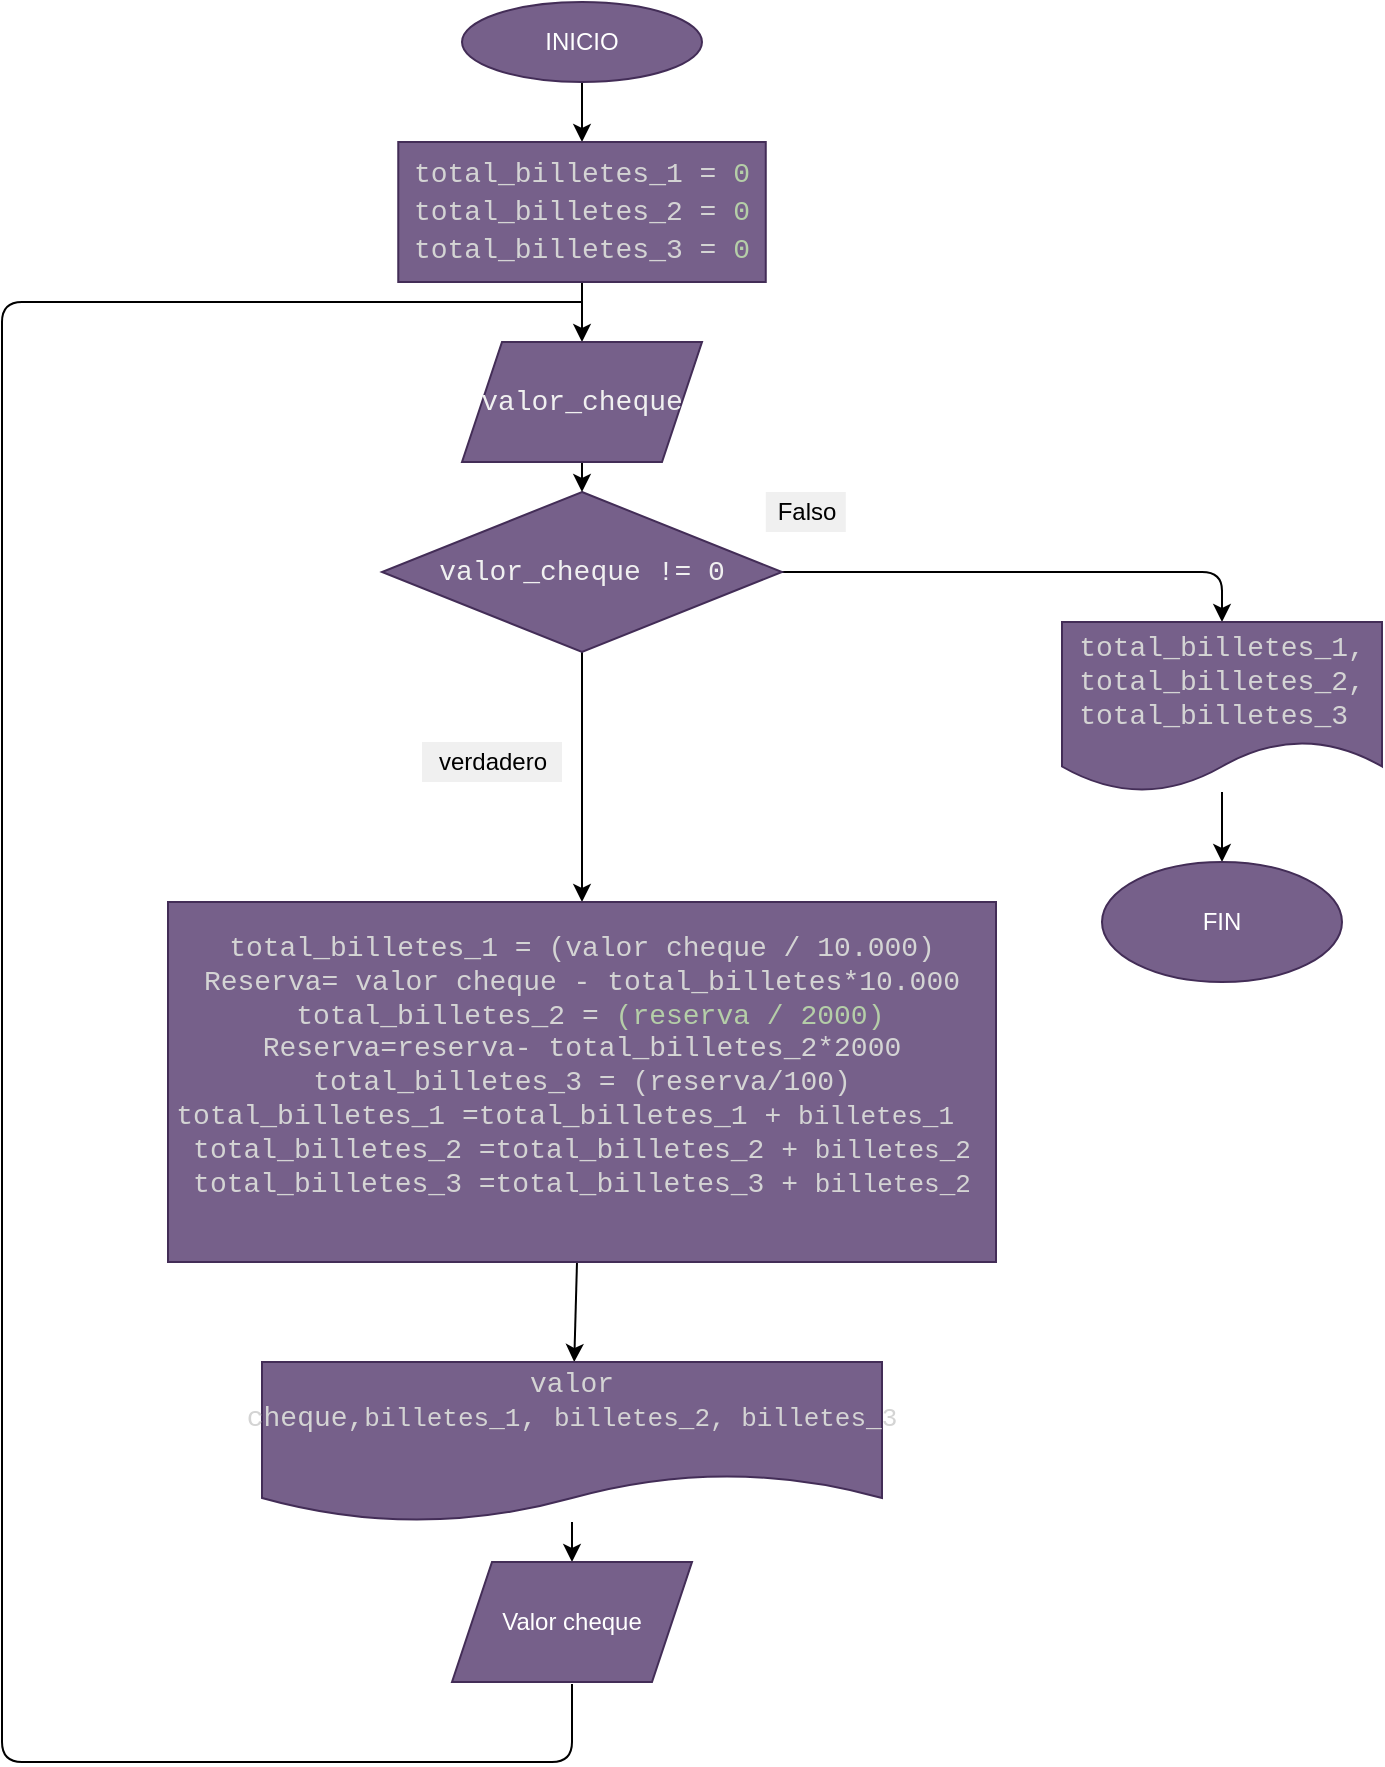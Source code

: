 <mxfile>
    <diagram id="HHixbJ9BnRWBIwAwlVUI" name="Página-1">
        <mxGraphModel dx="500" dy="362" grid="1" gridSize="10" guides="1" tooltips="1" connect="1" arrows="1" fold="1" page="1" pageScale="1" pageWidth="827" pageHeight="1169" math="0" shadow="0">
            <root>
                <mxCell id="0"/>
                <mxCell id="1" parent="0"/>
                <mxCell id="3" value="" style="edgeStyle=none;html=1;" edge="1" parent="1" target="6">
                    <mxGeometry relative="1" as="geometry">
                        <mxPoint x="320" y="210" as="sourcePoint"/>
                    </mxGeometry>
                </mxCell>
                <mxCell id="4" value="INICIO" style="ellipse;whiteSpace=wrap;html=1;fillColor=#76608a;fontColor=#ffffff;strokeColor=#432D57;" vertex="1" parent="1">
                    <mxGeometry x="260" y="180" width="120" height="40" as="geometry"/>
                </mxCell>
                <mxCell id="20" value="" style="edgeStyle=none;html=1;" edge="1" parent="1" source="6" target="19">
                    <mxGeometry relative="1" as="geometry"/>
                </mxCell>
                <mxCell id="6" value="&lt;div style=&quot;color: rgb(212 , 212 , 212) ; font-family: &amp;#34;consolas&amp;#34; , &amp;#34;courier new&amp;#34; , monospace ; font-size: 14px ; line-height: 19px&quot;&gt;&lt;div style=&quot;line-height: 19px&quot;&gt;&lt;div style=&quot;font-family: &amp;#34;consolas&amp;#34; , &amp;#34;courier new&amp;#34; , monospace ; line-height: 19px&quot;&gt;&lt;div&gt;total_billetes_1 = &lt;span style=&quot;color: rgb(181 , 206 , 168)&quot;&gt;0&lt;/span&gt;&lt;/div&gt;&lt;div&gt;total_billetes_2 = &lt;span style=&quot;color: #b5cea8&quot;&gt;0&lt;/span&gt;&lt;/div&gt;&lt;div&gt;total_billetes_3 = &lt;span style=&quot;color: rgb(181 , 206 , 168)&quot;&gt;0&lt;/span&gt;&lt;/div&gt;&lt;/div&gt;&lt;/div&gt;&lt;/div&gt;" style="whiteSpace=wrap;html=1;fillColor=#76608a;strokeColor=#432D57;fontColor=#ffffff;" vertex="1" parent="1">
                    <mxGeometry x="228.13" y="250" width="183.75" height="70" as="geometry"/>
                </mxCell>
                <mxCell id="23" value="" style="edgeStyle=none;html=1;fontColor=#F0F0F0;" edge="1" parent="1" source="9" target="22">
                    <mxGeometry relative="1" as="geometry">
                        <Array as="points">
                            <mxPoint x="640" y="465"/>
                        </Array>
                    </mxGeometry>
                </mxCell>
                <mxCell id="24" value="" style="edgeStyle=none;html=1;fontColor=#F0F0F0;" edge="1" parent="1" source="9" target="16">
                    <mxGeometry relative="1" as="geometry"/>
                </mxCell>
                <mxCell id="9" value="&lt;span style=&quot;color: rgb(240 , 240 , 240) ; font-family: &amp;#34;consolas&amp;#34; , &amp;#34;courier new&amp;#34; , monospace ; font-size: 14px&quot;&gt;valor_cheque != 0&lt;/span&gt;" style="rhombus;whiteSpace=wrap;html=1;fillColor=#76608a;strokeColor=#432D57;fontColor=#ffffff;" vertex="1" parent="1">
                    <mxGeometry x="220" y="425" width="200" height="80" as="geometry"/>
                </mxCell>
                <mxCell id="11" value="&lt;span style=&quot;background-color: rgb(240 , 240 , 240)&quot;&gt;&lt;font color=&quot;#000000&quot;&gt;verdadero&lt;/font&gt;&lt;/span&gt;" style="text;html=1;align=center;verticalAlign=middle;resizable=0;points=[];autosize=1;strokeColor=none;fillColor=#F0F0F0;" vertex="1" parent="1">
                    <mxGeometry x="240" y="550" width="70" height="20" as="geometry"/>
                </mxCell>
                <mxCell id="13" value="&lt;font color=&quot;#000000&quot;&gt;Falso&lt;/font&gt;" style="text;html=1;align=center;verticalAlign=middle;resizable=0;points=[];autosize=1;strokeColor=none;fillColor=#F0F0F0;" vertex="1" parent="1">
                    <mxGeometry x="411.88" y="425" width="40" height="20" as="geometry"/>
                </mxCell>
                <mxCell id="26" value="" style="edgeStyle=none;html=1;fontSize=13;fontColor=#F0F0F0;" edge="1" parent="1" source="16" target="25">
                    <mxGeometry relative="1" as="geometry"/>
                </mxCell>
                <mxCell id="16" value="&lt;div style=&quot;color: rgb(212 , 212 , 212) ; font-family: &amp;#34;consolas&amp;#34; , &amp;#34;courier new&amp;#34; , monospace ; font-size: 14px&quot;&gt;total_billetes_1 = (valor cheque / 10.000)&lt;/div&gt;&lt;div style=&quot;color: rgb(212 , 212 , 212) ; font-family: &amp;#34;consolas&amp;#34; , &amp;#34;courier new&amp;#34; , monospace ; font-size: 14px&quot;&gt;Reserva= valor cheque - total_billetes*10.000&lt;/div&gt;&lt;div style=&quot;font-family: &amp;#34;consolas&amp;#34; , &amp;#34;courier new&amp;#34; , monospace ; font-size: 14px&quot;&gt;&lt;span style=&quot;color: rgb(212 , 212 , 212)&quot;&gt;&amp;nbsp;total_billetes_2 =&lt;/span&gt;&lt;font color=&quot;#d4d4d4&quot;&gt;&amp;nbsp;&lt;/font&gt;&lt;font color=&quot;#b5cea8&quot;&gt;(reserva / 2000)&lt;/font&gt;&lt;/div&gt;&lt;div style=&quot;font-family: &amp;#34;consolas&amp;#34; , &amp;#34;courier new&amp;#34; , monospace ; font-size: 14px&quot;&gt;&lt;span style=&quot;color: rgb(212 , 212 , 212)&quot;&gt;Reserva=reserva&lt;/span&gt;&lt;span style=&quot;color: rgb(212 , 212 , 212)&quot;&gt;- total_billetes_2*2000&lt;/span&gt;&lt;/div&gt;&lt;div style=&quot;font-family: &amp;#34;consolas&amp;#34; , &amp;#34;courier new&amp;#34; , monospace ; font-size: 14px&quot;&gt;&lt;span style=&quot;color: rgb(212 , 212 , 212)&quot;&gt;total_billetes_3 = (reserva/100)&lt;/span&gt;&lt;/div&gt;&lt;div style=&quot;font-family: &amp;#34;consolas&amp;#34; , &amp;#34;courier new&amp;#34; , monospace&quot;&gt;&lt;div&gt;&lt;span style=&quot;font-size: 14px ; color: rgb(212 , 212 , 212)&quot;&gt;total_billetes_1 =&lt;/span&gt;&lt;span style=&quot;font-size: 14px ; color: rgb(212 , 212 , 212)&quot;&gt;total_billetes_1 +&amp;nbsp;&lt;/span&gt;&lt;span style=&quot;color: rgb(212 , 212 , 212) ; font-family: &amp;#34;consolas&amp;#34; , &amp;#34;courier new&amp;#34; , monospace&quot;&gt;&lt;font style=&quot;font-size: 13px&quot;&gt;billetes_1&lt;/font&gt;&lt;/span&gt;&lt;span style=&quot;font-size: 14px ; color: rgb(212 , 212 , 212)&quot;&gt;&amp;nbsp;&lt;/span&gt;&lt;span style=&quot;font-size: 14px ; color: rgb(212 , 212 , 212)&quot;&gt;&amp;nbsp;&lt;/span&gt;&lt;/div&gt;&lt;/div&gt;&lt;div style=&quot;font-family: &amp;#34;consolas&amp;#34; , &amp;#34;courier new&amp;#34; , monospace ; font-size: 14px&quot;&gt;&lt;div style=&quot;color: rgb(212 , 212 , 212)&quot;&gt;total_billetes_2 =&lt;span&gt;total_billetes_2 +&amp;nbsp;&lt;/span&gt;&lt;span style=&quot;font-size: 13px&quot;&gt;billetes_2&lt;/span&gt;&lt;/div&gt;&lt;div style=&quot;color: rgb(212 , 212 , 212)&quot;&gt;total_billetes_3 =&lt;span&gt;total_billetes_3&lt;/span&gt;&lt;span&gt;&amp;nbsp;+&lt;/span&gt;&lt;span&gt;&amp;nbsp;&lt;/span&gt;&lt;span style=&quot;font-size: 13px&quot;&gt;billetes_2&lt;/span&gt;&lt;/div&gt;&lt;/div&gt;&lt;div style=&quot;font-family: &amp;#34;consolas&amp;#34; , &amp;#34;courier new&amp;#34; , monospace ; font-size: 14px&quot;&gt;&lt;span style=&quot;color: rgb(212 , 212 , 212)&quot;&gt;&lt;br&gt;&lt;/span&gt;&lt;/div&gt;" style="whiteSpace=wrap;html=1;fillColor=#76608a;strokeColor=#432D57;fontColor=#ffffff;" vertex="1" parent="1">
                    <mxGeometry x="113" y="630" width="414" height="180" as="geometry"/>
                </mxCell>
                <mxCell id="21" value="" style="edgeStyle=none;html=1;fontColor=#F0F0F0;entryX=0.5;entryY=0;entryDx=0;entryDy=0;" edge="1" parent="1" source="19" target="9">
                    <mxGeometry relative="1" as="geometry"/>
                </mxCell>
                <mxCell id="19" value="&lt;div style=&quot;font-family: &amp;#34;consolas&amp;#34; , &amp;#34;courier new&amp;#34; , monospace ; font-size: 14px ; line-height: 19px&quot;&gt;&lt;font color=&quot;#f0f0f0&quot;&gt;valor_cheque&lt;/font&gt;&lt;/div&gt;" style="shape=parallelogram;perimeter=parallelogramPerimeter;whiteSpace=wrap;html=1;fixedSize=1;labelBackgroundColor=none;fillColor=#76608a;fontColor=#ffffff;strokeColor=#432D57;" vertex="1" parent="1">
                    <mxGeometry x="260" y="350" width="120" height="60" as="geometry"/>
                </mxCell>
                <mxCell id="31" value="" style="edgeStyle=none;html=1;fontSize=13;fontColor=#F0F0F0;" edge="1" parent="1" source="22" target="30">
                    <mxGeometry relative="1" as="geometry"/>
                </mxCell>
                <mxCell id="22" value="&lt;div style=&quot;color: rgb(212 , 212 , 212) ; font-family: &amp;#34;consolas&amp;#34; , &amp;#34;courier new&amp;#34; , monospace ; font-size: 14px&quot;&gt;total_billetes_1,&lt;/div&gt;&lt;div style=&quot;color: rgb(212 , 212 , 212) ; font-family: &amp;#34;consolas&amp;#34; , &amp;#34;courier new&amp;#34; , monospace ; font-size: 14px&quot;&gt;total_billetes_2,&lt;/div&gt;&lt;div style=&quot;color: rgb(212 , 212 , 212) ; font-family: &amp;#34;consolas&amp;#34; , &amp;#34;courier new&amp;#34; , monospace ; font-size: 14px&quot;&gt;total_billetes_3&amp;nbsp;&lt;/div&gt;" style="shape=document;whiteSpace=wrap;html=1;boundedLbl=1;fillColor=#76608a;strokeColor=#432D57;fontColor=#ffffff;" vertex="1" parent="1">
                    <mxGeometry x="560" y="490" width="160" height="85" as="geometry"/>
                </mxCell>
                <mxCell id="28" value="" style="edgeStyle=none;html=1;fontSize=13;fontColor=#F0F0F0;" edge="1" parent="1" source="25" target="27">
                    <mxGeometry relative="1" as="geometry"/>
                </mxCell>
                <mxCell id="25" value="&lt;span style=&quot;color: rgb(212 , 212 , 212) ; font-family: &amp;#34;consolas&amp;#34; , &amp;#34;courier new&amp;#34; , monospace ; font-size: 14px&quot;&gt;valor cheque,&lt;/span&gt;&lt;span style=&quot;font-family: &amp;#34;consolas&amp;#34; , &amp;#34;courier new&amp;#34; , monospace ; color: rgb(212 , 212 , 212)&quot;&gt;&lt;font style=&quot;font-size: 13px&quot;&gt;billetes_1&lt;/font&gt;&lt;font style=&quot;font-size: 14px&quot;&gt;,&amp;nbsp;&lt;/font&gt;&lt;/span&gt;&lt;span style=&quot;font-family: &amp;#34;consolas&amp;#34; , &amp;#34;courier new&amp;#34; , monospace ; color: rgb(212 , 212 , 212)&quot;&gt;&lt;font style=&quot;font-size: 13px&quot;&gt;billetes_2,&amp;nbsp;&lt;/font&gt;&lt;/span&gt;&lt;span style=&quot;font-family: &amp;#34;consolas&amp;#34; , &amp;#34;courier new&amp;#34; , monospace ; color: rgb(212 , 212 , 212)&quot;&gt;&lt;font style=&quot;font-size: 13px&quot;&gt;billetes_3&lt;/font&gt;&lt;/span&gt;&lt;span style=&quot;color: rgb(212 , 212 , 212) ; font-family: &amp;#34;consolas&amp;#34; , &amp;#34;courier new&amp;#34; , monospace ; font-size: 14px&quot;&gt;&lt;br&gt;&amp;nbsp;&lt;/span&gt;" style="shape=document;whiteSpace=wrap;html=1;boundedLbl=1;fillColor=#76608a;strokeColor=#432D57;fontColor=#ffffff;" vertex="1" parent="1">
                    <mxGeometry x="160" y="860" width="310" height="80" as="geometry"/>
                </mxCell>
                <mxCell id="27" value="Valor cheque" style="shape=parallelogram;perimeter=parallelogramPerimeter;whiteSpace=wrap;html=1;fixedSize=1;fillColor=#76608a;strokeColor=#432D57;fontColor=#ffffff;" vertex="1" parent="1">
                    <mxGeometry x="255" y="960" width="120" height="60" as="geometry"/>
                </mxCell>
                <mxCell id="29" value="" style="endArrow=none;html=1;fontSize=13;fontColor=#F0F0F0;" edge="1" parent="1">
                    <mxGeometry width="50" height="50" relative="1" as="geometry">
                        <mxPoint x="315" y="1021" as="sourcePoint"/>
                        <mxPoint x="320" y="330" as="targetPoint"/>
                        <Array as="points">
                            <mxPoint x="315" y="1060"/>
                            <mxPoint x="30" y="1060"/>
                            <mxPoint x="30" y="330"/>
                        </Array>
                    </mxGeometry>
                </mxCell>
                <mxCell id="30" value="FIN" style="ellipse;whiteSpace=wrap;html=1;fillColor=#76608a;strokeColor=#432D57;fontColor=#ffffff;" vertex="1" parent="1">
                    <mxGeometry x="580" y="610" width="120" height="60" as="geometry"/>
                </mxCell>
            </root>
        </mxGraphModel>
    </diagram>
</mxfile>
